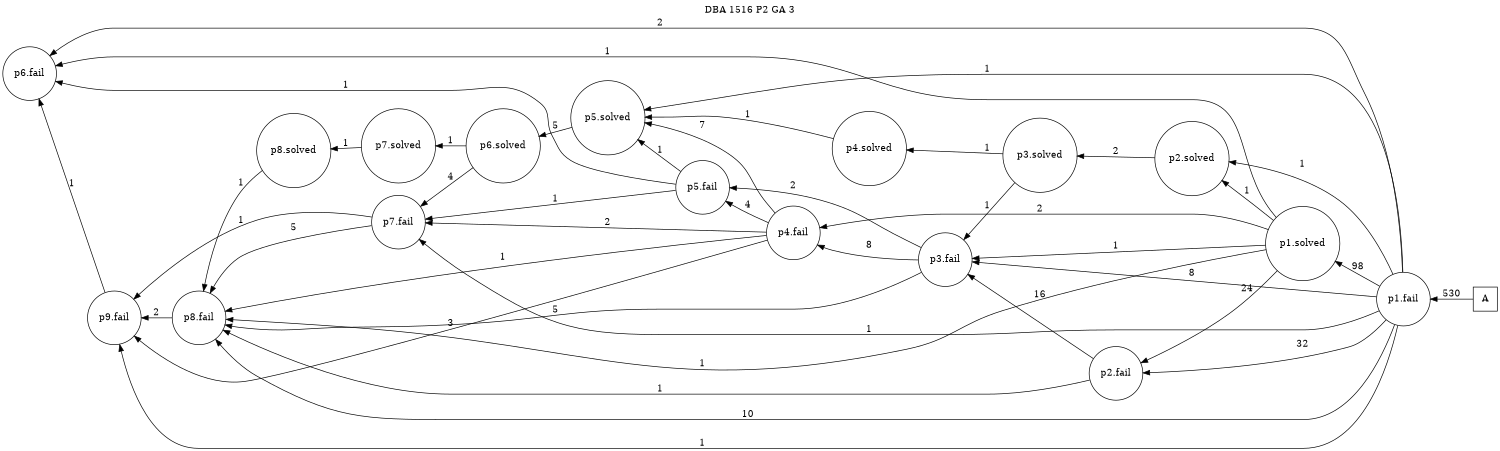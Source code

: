 digraph DBA_1516_P2_GA_3 {
labelloc="tl"
label= " DBA 1516 P2 GA 3 "
rankdir="RL";
graph [ size=" 10 , 10 !"]

"A" [shape="square" label="A"]
"p1.fail" [shape="circle" label="p1.fail"]
"p1.solved" [shape="circle" label="p1.solved"]
"p2.fail" [shape="circle" label="p2.fail"]
"p3.fail" [shape="circle" label="p3.fail"]
"p4.fail" [shape="circle" label="p4.fail"]
"p5.solved" [shape="circle" label="p5.solved"]
"p6.solved" [shape="circle" label="p6.solved"]
"p7.fail" [shape="circle" label="p7.fail"]
"p8.fail" [shape="circle" label="p8.fail"]
"p9.fail" [shape="circle" label="p9.fail"]
"p5.fail" [shape="circle" label="p5.fail"]
"p6.fail" [shape="circle" label="p6.fail"]
"p2.solved" [shape="circle" label="p2.solved"]
"p3.solved" [shape="circle" label="p3.solved"]
"p4.solved" [shape="circle" label="p4.solved"]
"p7.solved" [shape="circle" label="p7.solved"]
"p8.solved" [shape="circle" label="p8.solved"]
"A" -> "p1.fail" [ label=530]
"p1.fail" -> "p1.solved" [ label=98]
"p1.fail" -> "p2.fail" [ label=32]
"p1.fail" -> "p3.fail" [ label=8]
"p1.fail" -> "p5.solved" [ label=1]
"p1.fail" -> "p7.fail" [ label=1]
"p1.fail" -> "p8.fail" [ label=10]
"p1.fail" -> "p9.fail" [ label=1]
"p1.fail" -> "p6.fail" [ label=2]
"p1.fail" -> "p2.solved" [ label=1]
"p1.solved" -> "p2.fail" [ label=24]
"p1.solved" -> "p3.fail" [ label=1]
"p1.solved" -> "p4.fail" [ label=2]
"p1.solved" -> "p8.fail" [ label=1]
"p1.solved" -> "p6.fail" [ label=1]
"p1.solved" -> "p2.solved" [ label=1]
"p2.fail" -> "p3.fail" [ label=16]
"p2.fail" -> "p8.fail" [ label=1]
"p3.fail" -> "p4.fail" [ label=8]
"p3.fail" -> "p8.fail" [ label=5]
"p3.fail" -> "p5.fail" [ label=2]
"p4.fail" -> "p5.solved" [ label=7]
"p4.fail" -> "p7.fail" [ label=2]
"p4.fail" -> "p8.fail" [ label=1]
"p4.fail" -> "p9.fail" [ label=3]
"p4.fail" -> "p5.fail" [ label=4]
"p5.solved" -> "p6.solved" [ label=5]
"p6.solved" -> "p7.fail" [ label=4]
"p6.solved" -> "p7.solved" [ label=1]
"p7.fail" -> "p8.fail" [ label=5]
"p7.fail" -> "p9.fail" [ label=1]
"p8.fail" -> "p9.fail" [ label=2]
"p9.fail" -> "p6.fail" [ label=1]
"p5.fail" -> "p5.solved" [ label=1]
"p5.fail" -> "p7.fail" [ label=1]
"p5.fail" -> "p6.fail" [ label=1]
"p2.solved" -> "p3.solved" [ label=2]
"p3.solved" -> "p3.fail" [ label=1]
"p3.solved" -> "p4.solved" [ label=1]
"p4.solved" -> "p5.solved" [ label=1]
"p7.solved" -> "p8.solved" [ label=1]
"p8.solved" -> "p8.fail" [ label=1]
}
